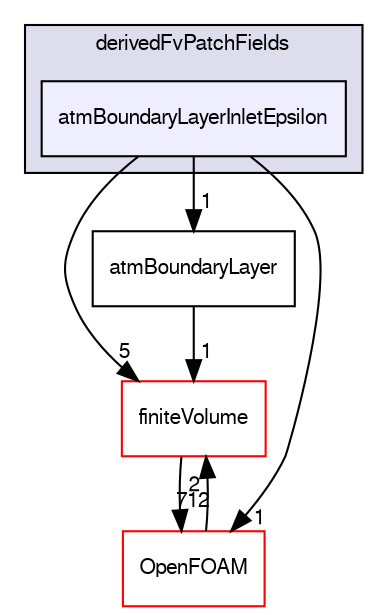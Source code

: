 digraph "src/turbulenceModels/incompressible/RAS/derivedFvPatchFields/atmBoundaryLayerInletEpsilon" {
  bgcolor=transparent;
  compound=true
  node [ fontsize="10", fontname="FreeSans"];
  edge [ labelfontsize="10", labelfontname="FreeSans"];
  subgraph clusterdir_3b6d00bc2053b93d6f11a62c434cd6ae {
    graph [ bgcolor="#ddddee", pencolor="black", label="derivedFvPatchFields" fontname="FreeSans", fontsize="10", URL="dir_3b6d00bc2053b93d6f11a62c434cd6ae.html"]
  dir_54a761b50af3f993db8215d91c131c41 [shape=box, label="atmBoundaryLayerInletEpsilon", style="filled", fillcolor="#eeeeff", pencolor="black", URL="dir_54a761b50af3f993db8215d91c131c41.html"];
  }
  dir_9bd15774b555cf7259a6fa18f99fe99b [shape=box label="finiteVolume" color="red" URL="dir_9bd15774b555cf7259a6fa18f99fe99b.html"];
  dir_d6c1b2489afa70176385e361463326f6 [shape=box label="atmBoundaryLayer" URL="dir_d6c1b2489afa70176385e361463326f6.html"];
  dir_c5473ff19b20e6ec4dfe5c310b3778a8 [shape=box label="OpenFOAM" color="red" URL="dir_c5473ff19b20e6ec4dfe5c310b3778a8.html"];
  dir_9bd15774b555cf7259a6fa18f99fe99b->dir_c5473ff19b20e6ec4dfe5c310b3778a8 [headlabel="712", labeldistance=1.5 headhref="dir_000749_001732.html"];
  dir_54a761b50af3f993db8215d91c131c41->dir_9bd15774b555cf7259a6fa18f99fe99b [headlabel="5", labeldistance=1.5 headhref="dir_002980_000749.html"];
  dir_54a761b50af3f993db8215d91c131c41->dir_d6c1b2489afa70176385e361463326f6 [headlabel="1", labeldistance=1.5 headhref="dir_002980_002979.html"];
  dir_54a761b50af3f993db8215d91c131c41->dir_c5473ff19b20e6ec4dfe5c310b3778a8 [headlabel="1", labeldistance=1.5 headhref="dir_002980_001732.html"];
  dir_d6c1b2489afa70176385e361463326f6->dir_9bd15774b555cf7259a6fa18f99fe99b [headlabel="1", labeldistance=1.5 headhref="dir_002979_000749.html"];
  dir_c5473ff19b20e6ec4dfe5c310b3778a8->dir_9bd15774b555cf7259a6fa18f99fe99b [headlabel="2", labeldistance=1.5 headhref="dir_001732_000749.html"];
}
